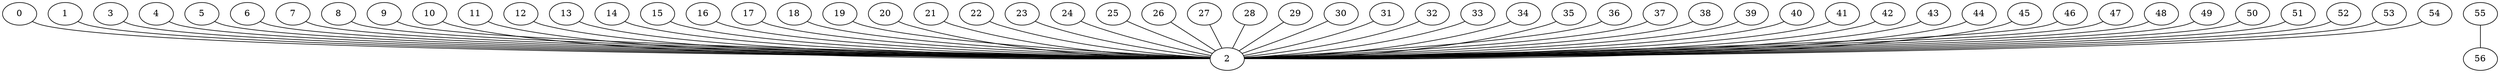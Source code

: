 graph G {
0;
1;
2;
3;
4;
5;
6;
7;
8;
9;
10;
11;
12;
13;
14;
15;
16;
17;
18;
19;
20;
21;
22;
23;
24;
25;
26;
27;
28;
29;
30;
31;
32;
33;
34;
35;
36;
37;
38;
39;
40;
41;
42;
43;
44;
45;
46;
47;
48;
49;
50;
51;
52;
53;
54;
55;
56;
1--2 ;
0--2 ;
3--2 ;
4--2 ;
6--2 ;
5--2 ;
7--2 ;
8--2 ;
11--2 ;
10--2 ;
9--2 ;
13--2 ;
12--2 ;
16--2 ;
15--2 ;
14--2 ;
17--2 ;
18--2 ;
20--2 ;
19--2 ;
22--2 ;
21--2 ;
23--2 ;
24--2 ;
25--2 ;
26--2 ;
28--2 ;
27--2 ;
29--2 ;
32--2 ;
31--2 ;
30--2 ;
33--2 ;
37--2 ;
36--2 ;
35--2 ;
34--2 ;
38--2 ;
39--2 ;
41--2 ;
40--2 ;
43--2 ;
42--2 ;
44--2 ;
45--2 ;
46--2 ;
48--2 ;
47--2 ;
50--2 ;
49--2 ;
51--2 ;
53--2 ;
52--2 ;
54--2 ;
55--56 ;
}
